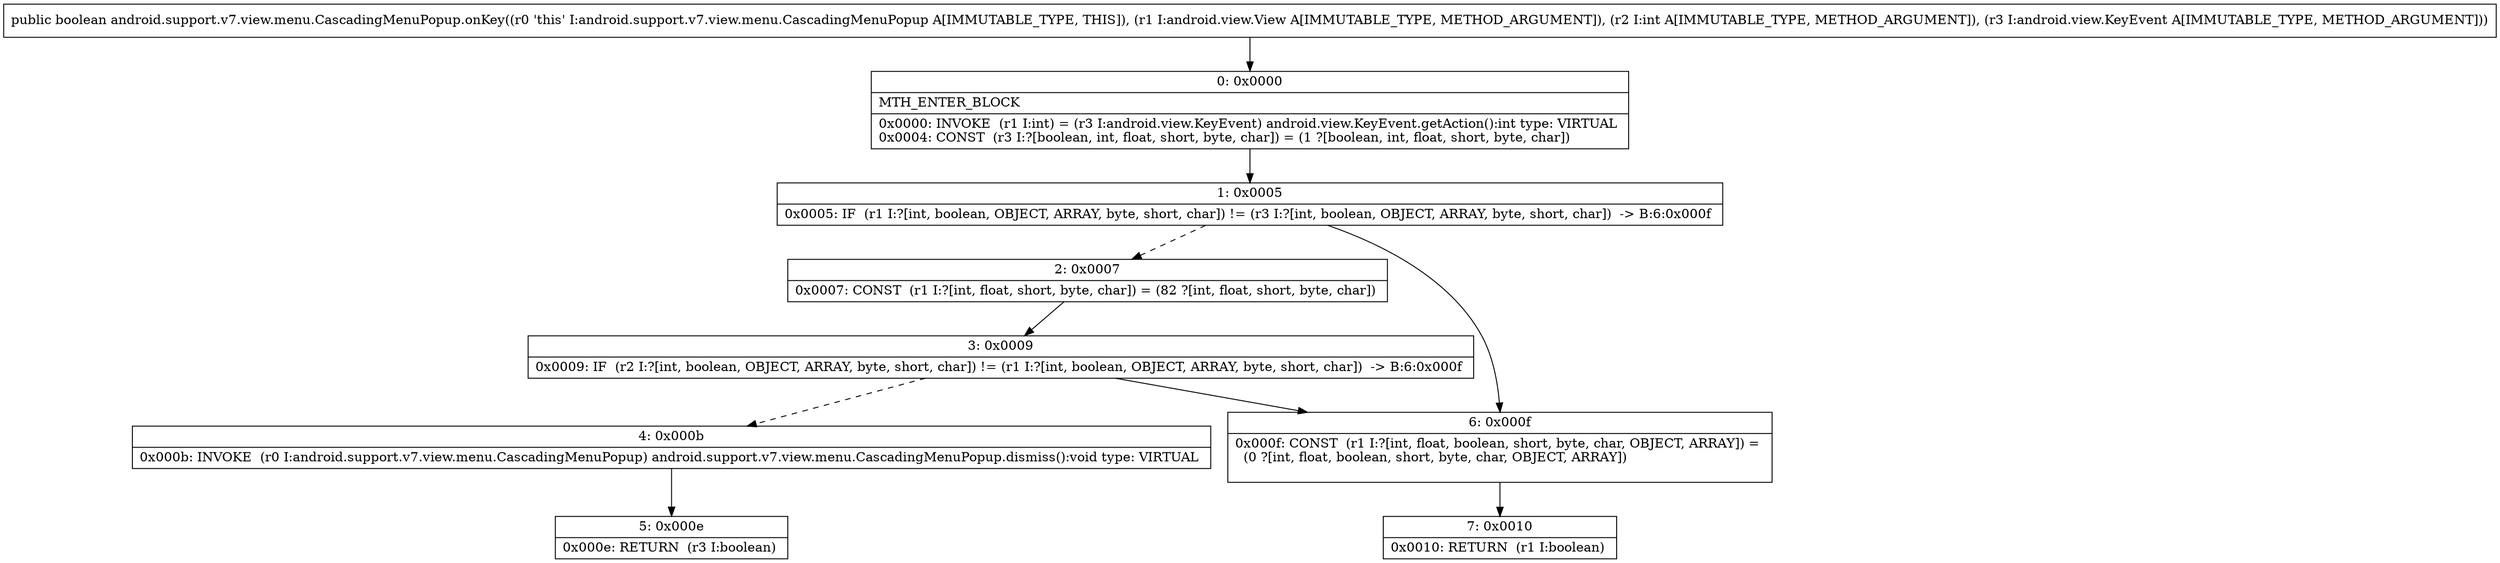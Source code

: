 digraph "CFG forandroid.support.v7.view.menu.CascadingMenuPopup.onKey(Landroid\/view\/View;ILandroid\/view\/KeyEvent;)Z" {
Node_0 [shape=record,label="{0\:\ 0x0000|MTH_ENTER_BLOCK\l|0x0000: INVOKE  (r1 I:int) = (r3 I:android.view.KeyEvent) android.view.KeyEvent.getAction():int type: VIRTUAL \l0x0004: CONST  (r3 I:?[boolean, int, float, short, byte, char]) = (1 ?[boolean, int, float, short, byte, char]) \l}"];
Node_1 [shape=record,label="{1\:\ 0x0005|0x0005: IF  (r1 I:?[int, boolean, OBJECT, ARRAY, byte, short, char]) != (r3 I:?[int, boolean, OBJECT, ARRAY, byte, short, char])  \-\> B:6:0x000f \l}"];
Node_2 [shape=record,label="{2\:\ 0x0007|0x0007: CONST  (r1 I:?[int, float, short, byte, char]) = (82 ?[int, float, short, byte, char]) \l}"];
Node_3 [shape=record,label="{3\:\ 0x0009|0x0009: IF  (r2 I:?[int, boolean, OBJECT, ARRAY, byte, short, char]) != (r1 I:?[int, boolean, OBJECT, ARRAY, byte, short, char])  \-\> B:6:0x000f \l}"];
Node_4 [shape=record,label="{4\:\ 0x000b|0x000b: INVOKE  (r0 I:android.support.v7.view.menu.CascadingMenuPopup) android.support.v7.view.menu.CascadingMenuPopup.dismiss():void type: VIRTUAL \l}"];
Node_5 [shape=record,label="{5\:\ 0x000e|0x000e: RETURN  (r3 I:boolean) \l}"];
Node_6 [shape=record,label="{6\:\ 0x000f|0x000f: CONST  (r1 I:?[int, float, boolean, short, byte, char, OBJECT, ARRAY]) = \l  (0 ?[int, float, boolean, short, byte, char, OBJECT, ARRAY])\l \l}"];
Node_7 [shape=record,label="{7\:\ 0x0010|0x0010: RETURN  (r1 I:boolean) \l}"];
MethodNode[shape=record,label="{public boolean android.support.v7.view.menu.CascadingMenuPopup.onKey((r0 'this' I:android.support.v7.view.menu.CascadingMenuPopup A[IMMUTABLE_TYPE, THIS]), (r1 I:android.view.View A[IMMUTABLE_TYPE, METHOD_ARGUMENT]), (r2 I:int A[IMMUTABLE_TYPE, METHOD_ARGUMENT]), (r3 I:android.view.KeyEvent A[IMMUTABLE_TYPE, METHOD_ARGUMENT])) }"];
MethodNode -> Node_0;
Node_0 -> Node_1;
Node_1 -> Node_2[style=dashed];
Node_1 -> Node_6;
Node_2 -> Node_3;
Node_3 -> Node_4[style=dashed];
Node_3 -> Node_6;
Node_4 -> Node_5;
Node_6 -> Node_7;
}

